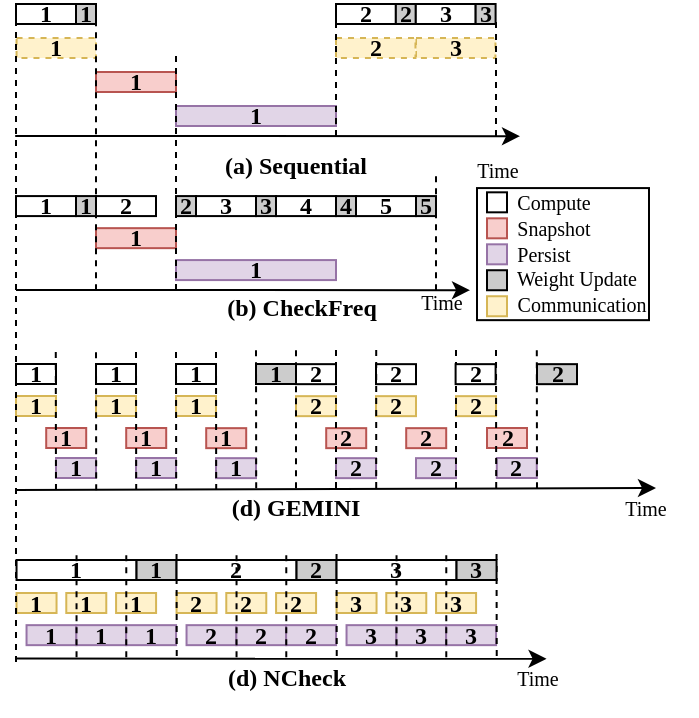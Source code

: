 <mxfile version="24.7.17">
  <diagram name="第 1 页" id="lblaSPw6iODvDSc-jWO1">
    <mxGraphModel dx="547" dy="299" grid="1" gridSize="10" guides="1" tooltips="1" connect="1" arrows="1" fold="1" page="1" pageScale="1" pageWidth="827" pageHeight="1169" math="0" shadow="0">
      <root>
        <mxCell id="0" />
        <mxCell id="1" parent="0" />
        <mxCell id="c6i5zfgX7v_MsmKuw-x--94" value="3" style="whiteSpace=wrap;fillColor=#fff2cc;fontSize=12;fontFamily=Times New Roman;fontStyle=1;spacing=0;strokeColor=#d6b656;dashed=1;" parent="1" vertex="1">
          <mxGeometry x="510" y="410" width="39.73" height="10" as="geometry" />
        </mxCell>
        <mxCell id="c6i5zfgX7v_MsmKuw-x--93" value="2" style="whiteSpace=wrap;fillColor=#fff2cc;fontSize=12;fontFamily=Times New Roman;fontStyle=1;spacing=0;strokeColor=#d6b656;dashed=1;" parent="1" vertex="1">
          <mxGeometry x="470" y="410" width="39.73" height="10" as="geometry" />
        </mxCell>
        <mxCell id="N47SgGlcZyZ_UvSWA4Ys-12" value="&lt;span style=&quot;font-weight: 700;&quot;&gt;1&lt;/span&gt;" style="whiteSpace=wrap;html=1;fillColor=#f8cecc;fontFamily=Times New Roman;strokeColor=#b85450;" parent="1" vertex="1">
          <mxGeometry x="365.1" y="605" width="20" height="10" as="geometry" />
        </mxCell>
        <mxCell id="N47SgGlcZyZ_UvSWA4Ys-13" value="1" style="whiteSpace=wrap;fillColor=#e1d5e7;fontSize=12;fontFamily=Times New Roman;fontStyle=1;labelPosition=center;verticalLabelPosition=middle;align=center;verticalAlign=middle;spacing=0;strokeColor=#9673a6;" parent="1" vertex="1">
          <mxGeometry x="370" y="620" width="20" height="10" as="geometry" />
        </mxCell>
        <mxCell id="fJmmpFzyFAi8Mp6fvbiu-1" value="" style="rounded=0;whiteSpace=wrap;html=1;" parent="1" vertex="1">
          <mxGeometry x="540.5" y="485.04" width="86" height="66.04" as="geometry" />
        </mxCell>
        <mxCell id="fJmmpFzyFAi8Mp6fvbiu-2" value="1" style="whiteSpace=wrap;fontFamily=Times New Roman;fontSize=12;fontStyle=1;labelPosition=center;verticalLabelPosition=middle;align=center;verticalAlign=middle;spacing=0;" parent="1" vertex="1">
          <mxGeometry x="310" y="393" width="30" height="10" as="geometry" />
        </mxCell>
        <mxCell id="fJmmpFzyFAi8Mp6fvbiu-3" value="1" style="whiteSpace=wrap;fillColor=#e1d5e7;fontFamily=Times New Roman;fontSize=12;fontStyle=1;labelPosition=center;verticalLabelPosition=middle;align=center;verticalAlign=middle;spacing=0;strokeColor=#9673a6;" parent="1" vertex="1">
          <mxGeometry x="390" y="444" width="80" height="10" as="geometry" />
        </mxCell>
        <mxCell id="fJmmpFzyFAi8Mp6fvbiu-4" value="1" style="whiteSpace=wrap;fillColor=#f8cecc;fontFamily=Times New Roman;fontSize=12;fontStyle=1;labelPosition=center;verticalLabelPosition=middle;align=center;verticalAlign=middle;spacing=0;strokeColor=#b85450;" parent="1" vertex="1">
          <mxGeometry x="350" y="427" width="40" height="10" as="geometry" />
        </mxCell>
        <mxCell id="fJmmpFzyFAi8Mp6fvbiu-5" value="" style="whiteSpace=wrap;html=1;aspect=fixed;fillColor=#FFFFFF;fontFamily=Times New Roman;" parent="1" vertex="1">
          <mxGeometry x="545.5" y="487.16" width="10" height="10" as="geometry" />
        </mxCell>
        <mxCell id="fJmmpFzyFAi8Mp6fvbiu-6" value="" style="whiteSpace=wrap;html=1;aspect=fixed;fillColor=#f8cecc;fontFamily=Times New Roman;strokeColor=#b85450;" parent="1" vertex="1">
          <mxGeometry x="545.5" y="500.16" width="10" height="10" as="geometry" />
        </mxCell>
        <mxCell id="fJmmpFzyFAi8Mp6fvbiu-7" value="" style="whiteSpace=wrap;html=1;aspect=fixed;fillColor=#fff2cc;fontFamily=Times New Roman;strokeColor=#d6b656;" parent="1" vertex="1">
          <mxGeometry x="545.5" y="539.12" width="10" height="10" as="geometry" />
        </mxCell>
        <mxCell id="fJmmpFzyFAi8Mp6fvbiu-8" value="" style="whiteSpace=wrap;html=1;aspect=fixed;fillColor=#e1d5e7;fontFamily=Times New Roman;strokeColor=#9673a6;" parent="1" vertex="1">
          <mxGeometry x="545.5" y="513.16" width="10" height="10" as="geometry" />
        </mxCell>
        <mxCell id="fJmmpFzyFAi8Mp6fvbiu-9" value="&lt;p style=&quot;line-height: 100%;&quot;&gt;&lt;font style=&quot;font-size: 10px;&quot;&gt;Compute&lt;/font&gt;&lt;/p&gt;" style="text;html=1;align=center;verticalAlign=middle;whiteSpace=wrap;rounded=0;fontFamily=Times New Roman;" parent="1" vertex="1">
          <mxGeometry x="553.5" y="487.16" width="50" height="10" as="geometry" />
        </mxCell>
        <mxCell id="fJmmpFzyFAi8Mp6fvbiu-10" value="&lt;p style=&quot;line-height: 100%;&quot;&gt;&lt;font style=&quot;font-size: 10px;&quot;&gt;Communication&lt;/font&gt;&lt;/p&gt;" style="text;html=1;align=center;verticalAlign=middle;whiteSpace=wrap;rounded=0;fontFamily=Times New Roman;" parent="1" vertex="1">
          <mxGeometry x="567.5" y="538.12" width="50" height="10" as="geometry" />
        </mxCell>
        <mxCell id="fJmmpFzyFAi8Mp6fvbiu-11" value="&lt;p style=&quot;line-height: 100%;&quot;&gt;&lt;span style=&quot;font-size: 10px;&quot;&gt;Snapshot&lt;/span&gt;&lt;/p&gt;" style="text;html=1;align=center;verticalAlign=middle;whiteSpace=wrap;rounded=0;fontFamily=Times New Roman;" parent="1" vertex="1">
          <mxGeometry x="553.5" y="500.16" width="50" height="10" as="geometry" />
        </mxCell>
        <mxCell id="fJmmpFzyFAi8Mp6fvbiu-12" value="&lt;p style=&quot;line-height: 100%;&quot;&gt;&lt;font style=&quot;font-size: 10px;&quot;&gt;Persist&lt;/font&gt;&lt;/p&gt;" style="text;html=1;align=center;verticalAlign=middle;whiteSpace=wrap;rounded=0;fontFamily=Times New Roman;" parent="1" vertex="1">
          <mxGeometry x="548.5" y="513.16" width="50" height="10" as="geometry" />
        </mxCell>
        <mxCell id="fJmmpFzyFAi8Mp6fvbiu-13" value="1" style="whiteSpace=wrap;fontFamily=Times New Roman;fontSize=12;fontStyle=1;labelPosition=center;verticalLabelPosition=middle;align=center;verticalAlign=middle;spacing=0;fillColor=#CCCCCC;" parent="1" vertex="1">
          <mxGeometry x="340" y="393" width="10" height="10" as="geometry" />
        </mxCell>
        <mxCell id="fJmmpFzyFAi8Mp6fvbiu-18" value="&lt;b&gt;(a) Sequential&lt;/b&gt;" style="text;html=1;align=center;verticalAlign=middle;whiteSpace=wrap;rounded=0;fontFamily=Times New Roman;fontSize=12;fontStyle=0;labelPosition=center;verticalLabelPosition=middle;spacing=0;" parent="1" vertex="1">
          <mxGeometry x="396.83" y="459.04" width="106.3" height="30" as="geometry" />
        </mxCell>
        <mxCell id="fJmmpFzyFAi8Mp6fvbiu-19" value="&lt;b&gt;(b) CheckFreq&lt;/b&gt;" style="text;html=1;align=center;verticalAlign=middle;whiteSpace=wrap;rounded=0;fontFamily=Times New Roman;fontSize=12;fontStyle=0;labelPosition=center;verticalLabelPosition=middle;spacing=0;" parent="1" vertex="1">
          <mxGeometry x="415.85" y="530.12" width="74.25" height="30" as="geometry" />
        </mxCell>
        <mxCell id="fJmmpFzyFAi8Mp6fvbiu-20" value="1" style="whiteSpace=wrap;fontSize=12;fontFamily=Times New Roman;fontStyle=1;labelPosition=center;verticalLabelPosition=middle;align=center;verticalAlign=middle;spacing=0;" parent="1" vertex="1">
          <mxGeometry x="310" y="489.04" width="30" height="10" as="geometry" />
        </mxCell>
        <mxCell id="fJmmpFzyFAi8Mp6fvbiu-21" value="1" style="whiteSpace=wrap;fillColor=#e1d5e7;fontSize=12;fontFamily=Times New Roman;fontStyle=1;labelPosition=center;verticalLabelPosition=middle;align=center;verticalAlign=middle;spacing=0;strokeColor=#9673a6;" parent="1" vertex="1">
          <mxGeometry x="390" y="521.04" width="80" height="10" as="geometry" />
        </mxCell>
        <mxCell id="fJmmpFzyFAi8Mp6fvbiu-22" value="1" style="whiteSpace=wrap;fillColor=#f8cecc;fontSize=12;fontFamily=Times New Roman;fontStyle=1;labelPosition=center;verticalLabelPosition=middle;align=center;verticalAlign=middle;spacing=0;strokeColor=#b85450;" parent="1" vertex="1">
          <mxGeometry x="350" y="505.08" width="40" height="10" as="geometry" />
        </mxCell>
        <mxCell id="fJmmpFzyFAi8Mp6fvbiu-24" value="1" style="whiteSpace=wrap;fontSize=12;fontFamily=Times New Roman;fontStyle=1;labelPosition=center;verticalLabelPosition=middle;align=center;verticalAlign=middle;spacing=0;fillColor=#CCCCCC;" parent="1" vertex="1">
          <mxGeometry x="340" y="489.04" width="10" height="10" as="geometry" />
        </mxCell>
        <mxCell id="fJmmpFzyFAi8Mp6fvbiu-25" value="2" style="whiteSpace=wrap;fontSize=12;fontFamily=Times New Roman;fontStyle=1;labelPosition=center;verticalLabelPosition=middle;align=center;verticalAlign=middle;spacing=0;" parent="1" vertex="1">
          <mxGeometry x="350" y="489.04" width="30" height="10" as="geometry" />
        </mxCell>
        <mxCell id="fJmmpFzyFAi8Mp6fvbiu-37" value="" style="whiteSpace=wrap;html=1;aspect=fixed;fontFamily=Times New Roman;fillStyle=auto;fillColor=#CCCCCC;" parent="1" vertex="1">
          <mxGeometry x="545.5" y="526.12" width="10" height="10" as="geometry" />
        </mxCell>
        <mxCell id="fJmmpFzyFAi8Mp6fvbiu-38" value="&lt;p style=&quot;line-height: 100%;&quot;&gt;&lt;font style=&quot;font-size: 10px;&quot;&gt;Weight Update&lt;/font&gt;&lt;/p&gt;" style="text;html=1;align=center;verticalAlign=middle;whiteSpace=wrap;rounded=0;fontFamily=Times New Roman;" parent="1" vertex="1">
          <mxGeometry x="554.5" y="525.04" width="71" height="10" as="geometry" />
        </mxCell>
        <mxCell id="fJmmpFzyFAi8Mp6fvbiu-40" value="&lt;b&gt;(d) GEMINI&lt;/b&gt;" style="text;html=1;align=center;verticalAlign=middle;whiteSpace=wrap;rounded=0;fontFamily=Times New Roman;" parent="1" vertex="1">
          <mxGeometry x="411.98" y="630" width="76" height="30" as="geometry" />
        </mxCell>
        <mxCell id="fJmmpFzyFAi8Mp6fvbiu-69" value="" style="endArrow=classic;html=1;rounded=0;" parent="1" edge="1">
          <mxGeometry width="50" height="50" relative="1" as="geometry">
            <mxPoint x="310" y="636" as="sourcePoint" />
            <mxPoint x="630" y="635" as="targetPoint" />
          </mxGeometry>
        </mxCell>
        <mxCell id="fJmmpFzyFAi8Mp6fvbiu-70" value="&lt;p style=&quot;line-height: 100%;&quot;&gt;&lt;font style=&quot;font-size: 10px;&quot;&gt;Time&lt;/font&gt;&lt;/p&gt;" style="text;html=1;align=center;verticalAlign=middle;whiteSpace=wrap;rounded=0;fontFamily=Times New Roman;" parent="1" vertex="1">
          <mxGeometry x="600" y="640" width="50" height="10" as="geometry" />
        </mxCell>
        <mxCell id="fJmmpFzyFAi8Mp6fvbiu-71" value="1" style="whiteSpace=wrap;fontSize=12;fontFamily=Times New Roman;fontStyle=1;labelPosition=center;verticalLabelPosition=middle;align=center;verticalAlign=middle;spacing=0;" parent="1" vertex="1">
          <mxGeometry x="310" y="573" width="20" height="10" as="geometry" />
        </mxCell>
        <mxCell id="fJmmpFzyFAi8Mp6fvbiu-72" value="1" style="whiteSpace=wrap;fontSize=12;fontFamily=Times New Roman;fontStyle=1;labelPosition=center;verticalLabelPosition=middle;align=center;verticalAlign=middle;spacing=0;fillColor=#CCCCCC;" parent="1" vertex="1">
          <mxGeometry x="430" y="573" width="20" height="10" as="geometry" />
        </mxCell>
        <mxCell id="fJmmpFzyFAi8Mp6fvbiu-73" value="1" style="whiteSpace=wrap;fillColor=#fff2cc;fontSize=12;fontFamily=Times New Roman;fontStyle=1;spacing=0;strokeColor=#d6b656;" parent="1" vertex="1">
          <mxGeometry x="310" y="589" width="20" height="10" as="geometry" />
        </mxCell>
        <mxCell id="fJmmpFzyFAi8Mp6fvbiu-100" value="" style="endArrow=classic;html=1;rounded=0;" parent="1" edge="1">
          <mxGeometry width="50" height="50" relative="1" as="geometry">
            <mxPoint x="310" y="536.04" as="sourcePoint" />
            <mxPoint x="537" y="536.08" as="targetPoint" />
          </mxGeometry>
        </mxCell>
        <mxCell id="fJmmpFzyFAi8Mp6fvbiu-101" value="&lt;p style=&quot;line-height: 100%;&quot;&gt;&lt;font style=&quot;font-size: 10px;&quot;&gt;Time&lt;/font&gt;&lt;/p&gt;" style="text;html=1;align=center;verticalAlign=middle;whiteSpace=wrap;rounded=0;fontFamily=Times New Roman;" parent="1" vertex="1">
          <mxGeometry x="498.4" y="537.04" width="50" height="10" as="geometry" />
        </mxCell>
        <mxCell id="fJmmpFzyFAi8Mp6fvbiu-102" value="" style="endArrow=classic;html=1;rounded=0;" parent="1" edge="1">
          <mxGeometry width="50" height="50" relative="1" as="geometry">
            <mxPoint x="309.6" y="459.04" as="sourcePoint" />
            <mxPoint x="562" y="459.08" as="targetPoint" />
          </mxGeometry>
        </mxCell>
        <mxCell id="fJmmpFzyFAi8Mp6fvbiu-103" value="&lt;p style=&quot;line-height: 100%;&quot;&gt;&lt;font style=&quot;font-size: 10px;&quot;&gt;Time&lt;/font&gt;&lt;/p&gt;" style="text;html=1;align=center;verticalAlign=middle;whiteSpace=wrap;rounded=0;fontFamily=Times New Roman;" parent="1" vertex="1">
          <mxGeometry x="525.5" y="471.04" width="50" height="10" as="geometry" />
        </mxCell>
        <mxCell id="fJmmpFzyFAi8Mp6fvbiu-108" value="" style="endArrow=none;html=1;rounded=0;dashed=1;" parent="1" edge="1">
          <mxGeometry width="50" height="50" relative="1" as="geometry">
            <mxPoint x="390" y="536" as="sourcePoint" />
            <mxPoint x="390" y="418" as="targetPoint" />
          </mxGeometry>
        </mxCell>
        <mxCell id="fJmmpFzyFAi8Mp6fvbiu-109" value="" style="endArrow=none;html=1;rounded=0;dashed=1;" parent="1" edge="1">
          <mxGeometry width="50" height="50" relative="1" as="geometry">
            <mxPoint x="520" y="536.08" as="sourcePoint" />
            <mxPoint x="520" y="479" as="targetPoint" />
          </mxGeometry>
        </mxCell>
        <mxCell id="N47SgGlcZyZ_UvSWA4Ys-2" value="1" style="whiteSpace=wrap;fillColor=#fff2cc;fontSize=12;fontFamily=Times New Roman;fontStyle=1;spacing=0;strokeColor=#d6b656;" parent="1" vertex="1">
          <mxGeometry x="350" y="589" width="20" height="10" as="geometry" />
        </mxCell>
        <mxCell id="N47SgGlcZyZ_UvSWA4Ys-3" value="1" style="whiteSpace=wrap;fillColor=#fff2cc;fontSize=12;fontFamily=Times New Roman;fontStyle=1;spacing=0;strokeColor=#d6b656;" parent="1" vertex="1">
          <mxGeometry x="390" y="589" width="20" height="10" as="geometry" />
        </mxCell>
        <mxCell id="fJmmpFzyFAi8Mp6fvbiu-26" value="2" style="whiteSpace=wrap;fontSize=12;fontFamily=Times New Roman;fontStyle=1;labelPosition=center;verticalLabelPosition=middle;align=center;verticalAlign=middle;spacing=0;fillColor=#CCCCCC;" parent="1" vertex="1">
          <mxGeometry x="390" y="489.04" width="10" height="10" as="geometry" />
        </mxCell>
        <mxCell id="fJmmpFzyFAi8Mp6fvbiu-27" value="3" style="whiteSpace=wrap;fontSize=12;fontFamily=Times New Roman;fontStyle=1;labelPosition=center;verticalLabelPosition=middle;align=center;verticalAlign=middle;spacing=0;" parent="1" vertex="1">
          <mxGeometry x="400" y="489.04" width="30" height="10" as="geometry" />
        </mxCell>
        <mxCell id="fJmmpFzyFAi8Mp6fvbiu-28" value="3" style="whiteSpace=wrap;fontSize=12;fontFamily=Times New Roman;fontStyle=1;labelPosition=center;verticalLabelPosition=middle;align=center;verticalAlign=middle;spacing=0;fillColor=#CCCCCC;" parent="1" vertex="1">
          <mxGeometry x="430" y="489.04" width="10" height="10" as="geometry" />
        </mxCell>
        <mxCell id="fJmmpFzyFAi8Mp6fvbiu-31" value="4" style="whiteSpace=wrap;fontSize=12;fontFamily=Times New Roman;fontStyle=1;labelPosition=center;verticalLabelPosition=middle;align=center;verticalAlign=middle;spacing=0;" parent="1" vertex="1">
          <mxGeometry x="440" y="489.04" width="30" height="10" as="geometry" />
        </mxCell>
        <mxCell id="fJmmpFzyFAi8Mp6fvbiu-34" value="5" style="whiteSpace=wrap;fontFamily=Times New Roman;fontSize=12;fontStyle=1;labelPosition=center;verticalLabelPosition=middle;align=center;verticalAlign=middle;spacing=0;" parent="1" vertex="1">
          <mxGeometry x="480" y="489.04" width="30" height="10" as="geometry" />
        </mxCell>
        <mxCell id="fJmmpFzyFAi8Mp6fvbiu-35" value="5" style="whiteSpace=wrap;fontFamily=Times New Roman;fontSize=12;fontStyle=1;labelPosition=center;verticalLabelPosition=middle;align=center;verticalAlign=middle;spacing=0;fillColor=#CCCCCC;" parent="1" vertex="1">
          <mxGeometry x="510" y="489.04" width="10" height="10" as="geometry" />
        </mxCell>
        <mxCell id="fJmmpFzyFAi8Mp6fvbiu-36" value="4" style="whiteSpace=wrap;fontSize=12;fontFamily=Times New Roman;fontStyle=1;labelPosition=center;verticalLabelPosition=middle;align=center;verticalAlign=middle;spacing=0;fillColor=#CCCCCC;" parent="1" vertex="1">
          <mxGeometry x="470" y="489.04" width="10" height="10" as="geometry" />
        </mxCell>
        <mxCell id="fJmmpFzyFAi8Mp6fvbiu-29" value="2" style="whiteSpace=wrap;fontFamily=Times New Roman;fontSize=12;fontStyle=1;labelPosition=center;verticalLabelPosition=middle;align=center;verticalAlign=middle;spacing=0;" parent="1" vertex="1">
          <mxGeometry x="470" y="393" width="29.925" height="10" as="geometry" />
        </mxCell>
        <mxCell id="fJmmpFzyFAi8Mp6fvbiu-30" value="2" style="whiteSpace=wrap;fontFamily=Times New Roman;fontSize=12;fontStyle=1;labelPosition=center;verticalLabelPosition=middle;align=center;verticalAlign=middle;spacing=0;fillColor=#CCCCCC;" parent="1" vertex="1">
          <mxGeometry x="499.925" y="393" width="9.975" height="10" as="geometry" />
        </mxCell>
        <mxCell id="fJmmpFzyFAi8Mp6fvbiu-32" value="3" style="whiteSpace=wrap;fontFamily=Times New Roman;fontSize=12;fontStyle=1;labelPosition=center;verticalLabelPosition=middle;align=center;verticalAlign=middle;spacing=0;movable=1;resizable=1;rotatable=1;deletable=1;editable=1;locked=0;connectable=1;" parent="1" vertex="1">
          <mxGeometry x="509.9" y="393" width="29.925" height="10" as="geometry" />
        </mxCell>
        <mxCell id="fJmmpFzyFAi8Mp6fvbiu-33" value="3" style="whiteSpace=wrap;fontFamily=Times New Roman;fontSize=12;fontStyle=1;labelPosition=center;verticalLabelPosition=middle;align=center;verticalAlign=middle;spacing=0;fillColor=#CCCCCC;" parent="1" vertex="1">
          <mxGeometry x="539.825" y="393" width="9.975" height="10" as="geometry" />
        </mxCell>
        <mxCell id="fJmmpFzyFAi8Mp6fvbiu-106" value="" style="endArrow=none;html=1;rounded=0;dashed=1;" parent="1" edge="1">
          <mxGeometry width="50" height="50" relative="1" as="geometry">
            <mxPoint x="550" y="459" as="sourcePoint" />
            <mxPoint x="550" y="401" as="targetPoint" />
          </mxGeometry>
        </mxCell>
        <mxCell id="N47SgGlcZyZ_UvSWA4Ys-1" value="" style="endArrow=none;html=1;rounded=0;dashed=1;" parent="1" edge="1">
          <mxGeometry width="50" height="50" relative="1" as="geometry">
            <mxPoint x="470.0" y="459" as="sourcePoint" />
            <mxPoint x="470.0" y="401" as="targetPoint" />
          </mxGeometry>
        </mxCell>
        <mxCell id="N47SgGlcZyZ_UvSWA4Ys-6" value="&lt;span style=&quot;font-weight: 700;&quot;&gt;1&lt;/span&gt;" style="whiteSpace=wrap;html=1;fillColor=#f8cecc;fontFamily=Times New Roman;strokeColor=#b85450;" parent="1" vertex="1">
          <mxGeometry x="325.1" y="605" width="20" height="10" as="geometry" />
        </mxCell>
        <mxCell id="N47SgGlcZyZ_UvSWA4Ys-7" value="1" style="whiteSpace=wrap;fillColor=#e1d5e7;fontSize=12;fontFamily=Times New Roman;fontStyle=1;labelPosition=center;verticalLabelPosition=middle;align=center;verticalAlign=middle;spacing=0;strokeColor=#9673a6;" parent="1" vertex="1">
          <mxGeometry x="330" y="620" width="20" height="10" as="geometry" />
        </mxCell>
        <mxCell id="c6i5zfgX7v_MsmKuw-x--34" value="1" style="whiteSpace=wrap;fontSize=12;fontFamily=Times New Roman;fontStyle=1;labelPosition=center;verticalLabelPosition=middle;align=center;verticalAlign=middle;spacing=0;" parent="1" vertex="1">
          <mxGeometry x="350" y="573" width="20" height="10" as="geometry" />
        </mxCell>
        <mxCell id="c6i5zfgX7v_MsmKuw-x--35" value="1" style="whiteSpace=wrap;fontSize=12;fontFamily=Times New Roman;fontStyle=1;labelPosition=center;verticalLabelPosition=middle;align=center;verticalAlign=middle;spacing=0;" parent="1" vertex="1">
          <mxGeometry x="390" y="573" width="20" height="10" as="geometry" />
        </mxCell>
        <mxCell id="N47SgGlcZyZ_UvSWA4Ys-16" value="&lt;span style=&quot;font-weight: 700;&quot;&gt;2&lt;/span&gt;" style="whiteSpace=wrap;html=1;fillColor=#f8cecc;fontFamily=Times New Roman;strokeColor=#b85450;" parent="1" vertex="1">
          <mxGeometry x="505.1" y="605.08" width="20" height="10" as="geometry" />
        </mxCell>
        <mxCell id="N47SgGlcZyZ_UvSWA4Ys-17" value="2" style="whiteSpace=wrap;fillColor=#e1d5e7;fontSize=12;fontFamily=Times New Roman;fontStyle=1;labelPosition=center;verticalLabelPosition=middle;align=center;verticalAlign=middle;spacing=0;strokeColor=#9673a6;" parent="1" vertex="1">
          <mxGeometry x="510" y="620.08" width="20" height="10" as="geometry" />
        </mxCell>
        <mxCell id="N47SgGlcZyZ_UvSWA4Ys-18" value="2" style="whiteSpace=wrap;fontSize=12;fontFamily=Times New Roman;fontStyle=1;labelPosition=center;verticalLabelPosition=middle;align=center;verticalAlign=middle;spacing=0;" parent="1" vertex="1">
          <mxGeometry x="450" y="573.08" width="20" height="10" as="geometry" />
        </mxCell>
        <mxCell id="N47SgGlcZyZ_UvSWA4Ys-19" value="2" style="whiteSpace=wrap;fontSize=12;fontFamily=Times New Roman;fontStyle=1;labelPosition=center;verticalLabelPosition=middle;align=center;verticalAlign=middle;spacing=0;fillColor=#CCCCCC;" parent="1" vertex="1">
          <mxGeometry x="570.5" y="573.08" width="20" height="10" as="geometry" />
        </mxCell>
        <mxCell id="N47SgGlcZyZ_UvSWA4Ys-20" value="2" style="whiteSpace=wrap;fillColor=#fff2cc;fontSize=12;fontFamily=Times New Roman;fontStyle=1;spacing=0;strokeColor=#d6b656;" parent="1" vertex="1">
          <mxGeometry x="450" y="589.08" width="20" height="10" as="geometry" />
        </mxCell>
        <mxCell id="N47SgGlcZyZ_UvSWA4Ys-21" value="2" style="whiteSpace=wrap;fillColor=#fff2cc;fontSize=12;fontFamily=Times New Roman;fontStyle=1;spacing=0;strokeColor=#d6b656;" parent="1" vertex="1">
          <mxGeometry x="490" y="589.08" width="20" height="10" as="geometry" />
        </mxCell>
        <mxCell id="N47SgGlcZyZ_UvSWA4Ys-22" value="2" style="whiteSpace=wrap;fillColor=#fff2cc;fontSize=12;fontFamily=Times New Roman;fontStyle=1;spacing=0;strokeColor=#d6b656;" parent="1" vertex="1">
          <mxGeometry x="530" y="589.08" width="20" height="10" as="geometry" />
        </mxCell>
        <mxCell id="N47SgGlcZyZ_UvSWA4Ys-23" value="&lt;span style=&quot;font-weight: 700;&quot;&gt;2&lt;/span&gt;" style="whiteSpace=wrap;html=1;fillColor=#f8cecc;fontFamily=Times New Roman;strokeColor=#b85450;" parent="1" vertex="1">
          <mxGeometry x="465.1" y="605.08" width="20" height="10" as="geometry" />
        </mxCell>
        <mxCell id="N47SgGlcZyZ_UvSWA4Ys-24" value="2" style="whiteSpace=wrap;fillColor=#e1d5e7;fontSize=12;fontFamily=Times New Roman;fontStyle=1;labelPosition=center;verticalLabelPosition=middle;align=center;verticalAlign=middle;spacing=0;strokeColor=#9673a6;" parent="1" vertex="1">
          <mxGeometry x="470" y="620.08" width="20" height="10" as="geometry" />
        </mxCell>
        <mxCell id="N47SgGlcZyZ_UvSWA4Ys-28" value="" style="endArrow=none;html=1;rounded=0;dashed=1;" parent="1" edge="1">
          <mxGeometry width="50" height="50" relative="1" as="geometry">
            <mxPoint x="530" y="635" as="sourcePoint" />
            <mxPoint x="530" y="566" as="targetPoint" />
          </mxGeometry>
        </mxCell>
        <mxCell id="c6i5zfgX7v_MsmKuw-x--36" value="2" style="whiteSpace=wrap;fontSize=12;fontFamily=Times New Roman;fontStyle=1;labelPosition=center;verticalLabelPosition=middle;align=center;verticalAlign=middle;spacing=0;" parent="1" vertex="1">
          <mxGeometry x="490" y="573.08" width="20" height="10" as="geometry" />
        </mxCell>
        <mxCell id="c6i5zfgX7v_MsmKuw-x--37" value="2" style="whiteSpace=wrap;fontSize=12;fontFamily=Times New Roman;fontStyle=1;labelPosition=center;verticalLabelPosition=middle;align=center;verticalAlign=middle;spacing=0;" parent="1" vertex="1">
          <mxGeometry x="529.8" y="573.08" width="20" height="10" as="geometry" />
        </mxCell>
        <mxCell id="c6i5zfgX7v_MsmKuw-x--40" value="&lt;span style=&quot;font-weight: 700;&quot;&gt;1&lt;/span&gt;" style="whiteSpace=wrap;html=1;fillColor=#f8cecc;fontFamily=Times New Roman;strokeColor=#b85450;" parent="1" vertex="1">
          <mxGeometry x="405.1" y="605.08" width="20" height="10" as="geometry" />
        </mxCell>
        <mxCell id="c6i5zfgX7v_MsmKuw-x--41" value="1" style="whiteSpace=wrap;fillColor=#e1d5e7;fontSize=12;fontFamily=Times New Roman;fontStyle=1;labelPosition=center;verticalLabelPosition=middle;align=center;verticalAlign=middle;spacing=0;strokeColor=#9673a6;" parent="1" vertex="1">
          <mxGeometry x="410" y="620.08" width="20" height="10" as="geometry" />
        </mxCell>
        <mxCell id="c6i5zfgX7v_MsmKuw-x--42" value="" style="endArrow=none;html=1;rounded=0;dashed=1;" parent="1" edge="1">
          <mxGeometry width="50" height="50" relative="1" as="geometry">
            <mxPoint x="430.1" y="635.08" as="sourcePoint" />
            <mxPoint x="430" y="565.58" as="targetPoint" />
          </mxGeometry>
        </mxCell>
        <mxCell id="c6i5zfgX7v_MsmKuw-x--43" value="&lt;span style=&quot;font-weight: 700;&quot;&gt;2&lt;/span&gt;" style="whiteSpace=wrap;html=1;fillColor=#f8cecc;fontFamily=Times New Roman;strokeColor=#b85450;" parent="1" vertex="1">
          <mxGeometry x="545.5" y="605" width="20" height="10" as="geometry" />
        </mxCell>
        <mxCell id="c6i5zfgX7v_MsmKuw-x--44" value="2" style="whiteSpace=wrap;fillColor=#e1d5e7;fontSize=12;fontFamily=Times New Roman;fontStyle=1;labelPosition=center;verticalLabelPosition=middle;align=center;verticalAlign=middle;spacing=0;strokeColor=#9673a6;" parent="1" vertex="1">
          <mxGeometry x="550.4" y="620" width="20" height="10" as="geometry" />
        </mxCell>
        <mxCell id="N47SgGlcZyZ_UvSWA4Ys-29" value="" style="endArrow=none;html=1;rounded=0;dashed=1;" parent="1" edge="1">
          <mxGeometry width="50" height="50" relative="1" as="geometry">
            <mxPoint x="550.1" y="635" as="sourcePoint" />
            <mxPoint x="550" y="565.08" as="targetPoint" />
          </mxGeometry>
        </mxCell>
        <mxCell id="c6i5zfgX7v_MsmKuw-x--45" value="" style="endArrow=none;html=1;rounded=0;dashed=1;" parent="1" edge="1">
          <mxGeometry width="50" height="50" relative="1" as="geometry">
            <mxPoint x="490.1" y="635" as="sourcePoint" />
            <mxPoint x="490.1" y="566" as="targetPoint" />
          </mxGeometry>
        </mxCell>
        <mxCell id="c6i5zfgX7v_MsmKuw-x--46" value="" style="endArrow=none;html=1;rounded=0;dashed=1;" parent="1" edge="1">
          <mxGeometry width="50" height="50" relative="1" as="geometry">
            <mxPoint x="470" y="635" as="sourcePoint" />
            <mxPoint x="470" y="566" as="targetPoint" />
          </mxGeometry>
        </mxCell>
        <mxCell id="c6i5zfgX7v_MsmKuw-x--47" value="" style="endArrow=none;html=1;rounded=0;dashed=1;" parent="1" edge="1">
          <mxGeometry width="50" height="50" relative="1" as="geometry">
            <mxPoint x="450" y="635.08" as="sourcePoint" />
            <mxPoint x="450" y="566.08" as="targetPoint" />
          </mxGeometry>
        </mxCell>
        <mxCell id="c6i5zfgX7v_MsmKuw-x--50" value="" style="endArrow=none;html=1;rounded=0;dashed=1;" parent="1" edge="1">
          <mxGeometry width="50" height="50" relative="1" as="geometry">
            <mxPoint x="410.1" y="636" as="sourcePoint" />
            <mxPoint x="410" y="566.5" as="targetPoint" />
          </mxGeometry>
        </mxCell>
        <mxCell id="c6i5zfgX7v_MsmKuw-x--51" value="" style="endArrow=none;html=1;rounded=0;dashed=1;" parent="1" edge="1">
          <mxGeometry width="50" height="50" relative="1" as="geometry">
            <mxPoint x="390.1" y="636" as="sourcePoint" />
            <mxPoint x="390" y="566.5" as="targetPoint" />
          </mxGeometry>
        </mxCell>
        <mxCell id="c6i5zfgX7v_MsmKuw-x--52" value="" style="endArrow=none;html=1;rounded=0;dashed=1;" parent="1" edge="1">
          <mxGeometry width="50" height="50" relative="1" as="geometry">
            <mxPoint x="370.1" y="636" as="sourcePoint" />
            <mxPoint x="370" y="566.5" as="targetPoint" />
          </mxGeometry>
        </mxCell>
        <mxCell id="c6i5zfgX7v_MsmKuw-x--53" value="" style="endArrow=none;html=1;rounded=0;dashed=1;" parent="1" edge="1">
          <mxGeometry width="50" height="50" relative="1" as="geometry">
            <mxPoint x="350.1" y="636.08" as="sourcePoint" />
            <mxPoint x="350" y="566.58" as="targetPoint" />
          </mxGeometry>
        </mxCell>
        <mxCell id="c6i5zfgX7v_MsmKuw-x--54" value="" style="endArrow=none;html=1;rounded=0;dashed=1;" parent="1" edge="1">
          <mxGeometry width="50" height="50" relative="1" as="geometry">
            <mxPoint x="329.99" y="636" as="sourcePoint" />
            <mxPoint x="329.89" y="566.5" as="targetPoint" />
          </mxGeometry>
        </mxCell>
        <mxCell id="c6i5zfgX7v_MsmKuw-x--55" value="" style="endArrow=none;html=1;rounded=0;dashed=1;" parent="1" edge="1">
          <mxGeometry width="50" height="50" relative="1" as="geometry">
            <mxPoint x="570.5" y="635.08" as="sourcePoint" />
            <mxPoint x="570.4" y="565.16" as="targetPoint" />
          </mxGeometry>
        </mxCell>
        <mxCell id="c6i5zfgX7v_MsmKuw-x--56" value="3" style="whiteSpace=wrap;fillColor=#fff2cc;fontSize=12;fontFamily=Times New Roman;fontStyle=1;spacing=0;strokeColor=#d6b656;" parent="1" vertex="1">
          <mxGeometry x="470.27" y="687.5" width="20" height="10" as="geometry" />
        </mxCell>
        <mxCell id="c6i5zfgX7v_MsmKuw-x--57" value="2" style="whiteSpace=wrap;fillColor=#fff2cc;fontSize=12;fontFamily=Times New Roman;fontStyle=1;spacing=0;strokeColor=#d6b656;" parent="1" vertex="1">
          <mxGeometry x="390.27" y="687.5" width="20" height="10" as="geometry" />
        </mxCell>
        <mxCell id="c6i5zfgX7v_MsmKuw-x--58" value="1" style="whiteSpace=wrap;fontSize=12;fontFamily=Times New Roman;fontStyle=1;labelPosition=center;verticalLabelPosition=middle;align=center;verticalAlign=middle;spacing=0;" parent="1" vertex="1">
          <mxGeometry x="310.27" y="671" width="60" height="10" as="geometry" />
        </mxCell>
        <mxCell id="c6i5zfgX7v_MsmKuw-x--59" value="1" style="whiteSpace=wrap;fillColor=#fff2cc;fontSize=12;fontFamily=Times New Roman;fontStyle=1;spacing=0;strokeColor=#d6b656;" parent="1" vertex="1">
          <mxGeometry x="360.04" y="687.5" width="20" height="10" as="geometry" />
        </mxCell>
        <mxCell id="c6i5zfgX7v_MsmKuw-x--60" value="1" style="whiteSpace=wrap;fillColor=#fff2cc;fontSize=12;fontFamily=Times New Roman;fontStyle=1;spacing=0;strokeColor=#d6b656;" parent="1" vertex="1">
          <mxGeometry x="335.14" y="687.5" width="20" height="10" as="geometry" />
        </mxCell>
        <mxCell id="c6i5zfgX7v_MsmKuw-x--61" value="&lt;b&gt;(d) NCheck&lt;/b&gt;" style="text;html=1;align=center;verticalAlign=middle;whiteSpace=wrap;rounded=0;fontFamily=Times New Roman;spacing=0;" parent="1" vertex="1">
          <mxGeometry x="368.17" y="719.58" width="155" height="21.54" as="geometry" />
        </mxCell>
        <mxCell id="c6i5zfgX7v_MsmKuw-x--62" value="" style="endArrow=classic;html=1;rounded=0;" parent="1" edge="1">
          <mxGeometry width="50" height="50" relative="1" as="geometry">
            <mxPoint x="310.17" y="720.31" as="sourcePoint" />
            <mxPoint x="575.27" y="720.39" as="targetPoint" />
          </mxGeometry>
        </mxCell>
        <mxCell id="c6i5zfgX7v_MsmKuw-x--63" value="&lt;p style=&quot;line-height: 100%;&quot;&gt;&lt;font style=&quot;font-size: 10px;&quot;&gt;Time&lt;/font&gt;&lt;/p&gt;" style="text;html=1;align=center;verticalAlign=middle;whiteSpace=wrap;rounded=0;fontFamily=Times New Roman;" parent="1" vertex="1">
          <mxGeometry x="545.5" y="725.35" width="50" height="10" as="geometry" />
        </mxCell>
        <mxCell id="c6i5zfgX7v_MsmKuw-x--64" value="1" style="whiteSpace=wrap;fillColor=#fff2cc;fontSize=12;fontFamily=Times New Roman;fontStyle=1;spacing=0;strokeColor=#d6b656;" parent="1" vertex="1">
          <mxGeometry x="310.27" y="687.5" width="20" height="10" as="geometry" />
        </mxCell>
        <mxCell id="c6i5zfgX7v_MsmKuw-x--65" value="1" style="whiteSpace=wrap;fillColor=#e1d5e7;fontSize=12;fontFamily=Times New Roman;fontStyle=1;labelPosition=center;verticalLabelPosition=middle;align=center;verticalAlign=middle;spacing=0;strokeColor=#9673a6;" parent="1" vertex="1">
          <mxGeometry x="315.27" y="703.58" width="25" height="10" as="geometry" />
        </mxCell>
        <mxCell id="c6i5zfgX7v_MsmKuw-x--66" value="1" style="whiteSpace=wrap;fillColor=#e1d5e7;fontSize=12;fontFamily=Times New Roman;fontStyle=1;labelPosition=center;verticalLabelPosition=middle;align=center;verticalAlign=middle;spacing=0;strokeColor=#9673a6;" parent="1" vertex="1">
          <mxGeometry x="340.14" y="703.58" width="25" height="10" as="geometry" />
        </mxCell>
        <mxCell id="c6i5zfgX7v_MsmKuw-x--67" value="1" style="whiteSpace=wrap;fillColor=#e1d5e7;fontSize=12;fontFamily=Times New Roman;fontStyle=1;labelPosition=center;verticalLabelPosition=middle;align=center;verticalAlign=middle;spacing=0;strokeColor=#9673a6;" parent="1" vertex="1">
          <mxGeometry x="365.04" y="703.58" width="25" height="10" as="geometry" />
        </mxCell>
        <mxCell id="c6i5zfgX7v_MsmKuw-x--68" value="" style="endArrow=none;html=1;rounded=0;dashed=1;" parent="1" edge="1">
          <mxGeometry width="50" height="50" relative="1" as="geometry">
            <mxPoint x="340.27" y="719.58" as="sourcePoint" />
            <mxPoint x="340.27" y="668.58" as="targetPoint" />
          </mxGeometry>
        </mxCell>
        <mxCell id="c6i5zfgX7v_MsmKuw-x--69" value="" style="endArrow=none;html=1;rounded=0;dashed=1;" parent="1" edge="1">
          <mxGeometry width="50" height="50" relative="1" as="geometry">
            <mxPoint x="365.14" y="719.58" as="sourcePoint" />
            <mxPoint x="365.14" y="668.58" as="targetPoint" />
          </mxGeometry>
        </mxCell>
        <mxCell id="c6i5zfgX7v_MsmKuw-x--70" value="" style="endArrow=none;html=1;rounded=0;dashed=1;" parent="1" edge="1">
          <mxGeometry width="50" height="50" relative="1" as="geometry">
            <mxPoint x="390.37" y="719" as="sourcePoint" />
            <mxPoint x="390.27" y="668" as="targetPoint" />
          </mxGeometry>
        </mxCell>
        <mxCell id="c6i5zfgX7v_MsmKuw-x--71" value="1" style="whiteSpace=wrap;fontSize=12;fontFamily=Times New Roman;fontStyle=1;labelPosition=center;verticalLabelPosition=middle;align=center;verticalAlign=middle;spacing=0;fillColor=#CCCCCC;" parent="1" vertex="1">
          <mxGeometry x="370.27" y="671" width="20" height="10" as="geometry" />
        </mxCell>
        <mxCell id="c6i5zfgX7v_MsmKuw-x--72" value="2" style="whiteSpace=wrap;fontSize=12;fontFamily=Times New Roman;fontStyle=1;labelPosition=center;verticalLabelPosition=middle;align=center;verticalAlign=middle;spacing=0;" parent="1" vertex="1">
          <mxGeometry x="390.27" y="671" width="60" height="10" as="geometry" />
        </mxCell>
        <mxCell id="c6i5zfgX7v_MsmKuw-x--73" value="2" style="whiteSpace=wrap;fillColor=#fff2cc;fontSize=12;fontFamily=Times New Roman;fontStyle=1;spacing=0;strokeColor=#d6b656;" parent="1" vertex="1">
          <mxGeometry x="440.04" y="687.5" width="20" height="10" as="geometry" />
        </mxCell>
        <mxCell id="c6i5zfgX7v_MsmKuw-x--74" value="2" style="whiteSpace=wrap;fillColor=#fff2cc;fontSize=12;fontFamily=Times New Roman;fontStyle=1;spacing=0;strokeColor=#d6b656;" parent="1" vertex="1">
          <mxGeometry x="415.14" y="687.5" width="20" height="10" as="geometry" />
        </mxCell>
        <mxCell id="c6i5zfgX7v_MsmKuw-x--75" value="2" style="whiteSpace=wrap;fillColor=#e1d5e7;fontSize=12;fontFamily=Times New Roman;fontStyle=1;labelPosition=center;verticalLabelPosition=middle;align=center;verticalAlign=middle;spacing=0;strokeColor=#9673a6;" parent="1" vertex="1">
          <mxGeometry x="395.27" y="703.58" width="25" height="10" as="geometry" />
        </mxCell>
        <mxCell id="c6i5zfgX7v_MsmKuw-x--76" value="2" style="whiteSpace=wrap;fillColor=#e1d5e7;fontSize=12;fontFamily=Times New Roman;fontStyle=1;labelPosition=center;verticalLabelPosition=middle;align=center;verticalAlign=middle;spacing=0;strokeColor=#9673a6;" parent="1" vertex="1">
          <mxGeometry x="420.14" y="703.58" width="25" height="10" as="geometry" />
        </mxCell>
        <mxCell id="c6i5zfgX7v_MsmKuw-x--77" value="2" style="whiteSpace=wrap;fillColor=#e1d5e7;fontSize=12;fontFamily=Times New Roman;fontStyle=1;labelPosition=center;verticalLabelPosition=middle;align=center;verticalAlign=middle;spacing=0;strokeColor=#9673a6;" parent="1" vertex="1">
          <mxGeometry x="445.04" y="703.58" width="25" height="10" as="geometry" />
        </mxCell>
        <mxCell id="c6i5zfgX7v_MsmKuw-x--78" value="" style="endArrow=none;html=1;rounded=0;dashed=1;" parent="1" edge="1">
          <mxGeometry width="50" height="50" relative="1" as="geometry">
            <mxPoint x="420.27" y="719.58" as="sourcePoint" />
            <mxPoint x="420.27" y="668.58" as="targetPoint" />
          </mxGeometry>
        </mxCell>
        <mxCell id="c6i5zfgX7v_MsmKuw-x--79" value="" style="endArrow=none;html=1;rounded=0;dashed=1;" parent="1" edge="1">
          <mxGeometry width="50" height="50" relative="1" as="geometry">
            <mxPoint x="445.14" y="719.58" as="sourcePoint" />
            <mxPoint x="445.14" y="668.58" as="targetPoint" />
          </mxGeometry>
        </mxCell>
        <mxCell id="c6i5zfgX7v_MsmKuw-x--80" value="" style="endArrow=none;html=1;rounded=0;dashed=1;" parent="1" edge="1">
          <mxGeometry width="50" height="50" relative="1" as="geometry">
            <mxPoint x="470.37" y="719" as="sourcePoint" />
            <mxPoint x="470.27" y="668" as="targetPoint" />
          </mxGeometry>
        </mxCell>
        <mxCell id="c6i5zfgX7v_MsmKuw-x--81" value="2" style="whiteSpace=wrap;fontSize=12;fontFamily=Times New Roman;fontStyle=1;labelPosition=center;verticalLabelPosition=middle;align=center;verticalAlign=middle;spacing=0;fillColor=#CCCCCC;" parent="1" vertex="1">
          <mxGeometry x="450.27" y="671" width="20" height="10" as="geometry" />
        </mxCell>
        <mxCell id="c6i5zfgX7v_MsmKuw-x--82" value="3" style="whiteSpace=wrap;fontSize=12;fontFamily=Times New Roman;fontStyle=1;labelPosition=center;verticalLabelPosition=middle;align=center;verticalAlign=middle;spacing=0;" parent="1" vertex="1">
          <mxGeometry x="470.27" y="671" width="60" height="10" as="geometry" />
        </mxCell>
        <mxCell id="c6i5zfgX7v_MsmKuw-x--83" value="3" style="whiteSpace=wrap;fillColor=#fff2cc;fontSize=12;fontFamily=Times New Roman;fontStyle=1;spacing=0;strokeColor=#d6b656;" parent="1" vertex="1">
          <mxGeometry x="520.04" y="687.5" width="20" height="10" as="geometry" />
        </mxCell>
        <mxCell id="c6i5zfgX7v_MsmKuw-x--84" value="3" style="whiteSpace=wrap;fillColor=#fff2cc;fontSize=12;fontFamily=Times New Roman;fontStyle=1;spacing=0;strokeColor=#d6b656;" parent="1" vertex="1">
          <mxGeometry x="495.14" y="687.5" width="20" height="10" as="geometry" />
        </mxCell>
        <mxCell id="c6i5zfgX7v_MsmKuw-x--85" value="3" style="whiteSpace=wrap;fillColor=#e1d5e7;fontSize=12;fontFamily=Times New Roman;fontStyle=1;labelPosition=center;verticalLabelPosition=middle;align=center;verticalAlign=middle;spacing=0;strokeColor=#9673a6;" parent="1" vertex="1">
          <mxGeometry x="475.27" y="703.58" width="25" height="10" as="geometry" />
        </mxCell>
        <mxCell id="c6i5zfgX7v_MsmKuw-x--86" value="3" style="whiteSpace=wrap;fillColor=#e1d5e7;fontSize=12;fontFamily=Times New Roman;fontStyle=1;labelPosition=center;verticalLabelPosition=middle;align=center;verticalAlign=middle;spacing=0;strokeColor=#9673a6;" parent="1" vertex="1">
          <mxGeometry x="500.14" y="703.58" width="25" height="10" as="geometry" />
        </mxCell>
        <mxCell id="c6i5zfgX7v_MsmKuw-x--87" value="3" style="whiteSpace=wrap;fillColor=#e1d5e7;fontSize=12;fontFamily=Times New Roman;fontStyle=1;labelPosition=center;verticalLabelPosition=middle;align=center;verticalAlign=middle;spacing=0;strokeColor=#9673a6;" parent="1" vertex="1">
          <mxGeometry x="525.04" y="703.58" width="25" height="10" as="geometry" />
        </mxCell>
        <mxCell id="c6i5zfgX7v_MsmKuw-x--88" value="" style="endArrow=none;html=1;rounded=0;dashed=1;" parent="1" edge="1">
          <mxGeometry width="50" height="50" relative="1" as="geometry">
            <mxPoint x="500.27" y="719.58" as="sourcePoint" />
            <mxPoint x="500.27" y="668.58" as="targetPoint" />
          </mxGeometry>
        </mxCell>
        <mxCell id="c6i5zfgX7v_MsmKuw-x--89" value="" style="endArrow=none;html=1;rounded=0;dashed=1;" parent="1" edge="1">
          <mxGeometry width="50" height="50" relative="1" as="geometry">
            <mxPoint x="525.14" y="719.58" as="sourcePoint" />
            <mxPoint x="525.14" y="668.58" as="targetPoint" />
          </mxGeometry>
        </mxCell>
        <mxCell id="c6i5zfgX7v_MsmKuw-x--90" value="" style="endArrow=none;html=1;rounded=0;dashed=1;" parent="1" edge="1">
          <mxGeometry width="50" height="50" relative="1" as="geometry">
            <mxPoint x="550.37" y="719" as="sourcePoint" />
            <mxPoint x="550.27" y="668" as="targetPoint" />
          </mxGeometry>
        </mxCell>
        <mxCell id="c6i5zfgX7v_MsmKuw-x--91" value="3" style="whiteSpace=wrap;fontSize=12;fontFamily=Times New Roman;fontStyle=1;labelPosition=center;verticalLabelPosition=middle;align=center;verticalAlign=middle;spacing=0;fillColor=#CCCCCC;" parent="1" vertex="1">
          <mxGeometry x="530.27" y="671" width="20" height="10" as="geometry" />
        </mxCell>
        <mxCell id="c6i5zfgX7v_MsmKuw-x--92" value="1" style="whiteSpace=wrap;fillColor=#fff2cc;fontSize=12;fontFamily=Times New Roman;fontStyle=1;spacing=0;strokeColor=#d6b656;dashed=1;" parent="1" vertex="1">
          <mxGeometry x="310.27" y="410" width="39.73" height="10" as="geometry" />
        </mxCell>
        <mxCell id="fJmmpFzyFAi8Mp6fvbiu-114" value="" style="endArrow=none;html=1;rounded=0;dashed=1;" parent="1" edge="1">
          <mxGeometry width="50" height="50" relative="1" as="geometry">
            <mxPoint x="310" y="722" as="sourcePoint" />
            <mxPoint x="310" y="394" as="targetPoint" />
          </mxGeometry>
        </mxCell>
        <mxCell id="fJmmpFzyFAi8Mp6fvbiu-107" value="" style="endArrow=none;html=1;rounded=0;dashed=1;" parent="1" edge="1">
          <mxGeometry width="50" height="50" relative="1" as="geometry">
            <mxPoint x="350" y="536.12" as="sourcePoint" />
            <mxPoint x="350" y="403" as="targetPoint" />
          </mxGeometry>
        </mxCell>
      </root>
    </mxGraphModel>
  </diagram>
</mxfile>
